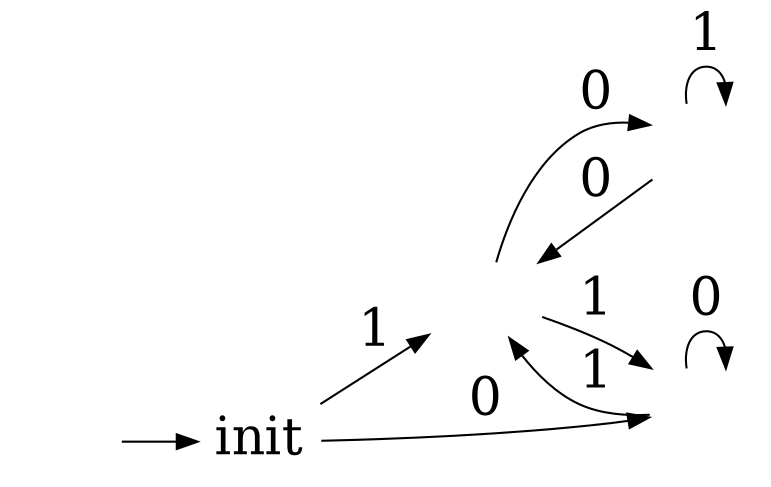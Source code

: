 digraph G {
rankdir="LR";
node[shape=none, fontsize=25];
edge[fontsize=25];
"#entry#"[shape=none label=""];
"(#(1 0) #(1 1))"[image="10+11.png", label=""];
"(#(0 0) #(0 1) #(1 0) #(1 1))"[image="00+01+10+11.png", label=""];
"(#(0 1) #(1 1))"[image="01+11.png", label=""];
"#entry#"->"init"

// #nil drops.
"init"->"(#(0 1) #(1 1))"[label="0"];
// #nil drops.
"init"->"(#(0 0) #(0 1) #(1 0) #(1 1))"[label="1"];
// #nil drops.
"(#(0 1) #(1 1))"->"(#(0 1) #(1 1))"[label="0"];
// #nil drops.
"(#(0 1) #(1 1))"->"(#(0 0) #(0 1) #(1 0) #(1 1))"[label="1"];
// #nil drops.
"(#(0 0) #(0 1) #(1 0) #(1 1))"->"(#(1 0) #(1 1))"[label="0"];
// #nil drops.
"(#(0 0) #(0 1) #(1 0) #(1 1))"->"(#(0 1) #(1 1))"[label="1"];
// #nil drops.
"(#(1 0) #(1 1))"->"(#(0 0) #(0 1) #(1 0) #(1 1))"[label="0"];
// #nil drops.
"(#(1 0) #(1 1))"->"(#(1 0) #(1 1))"[label="1"];
}
